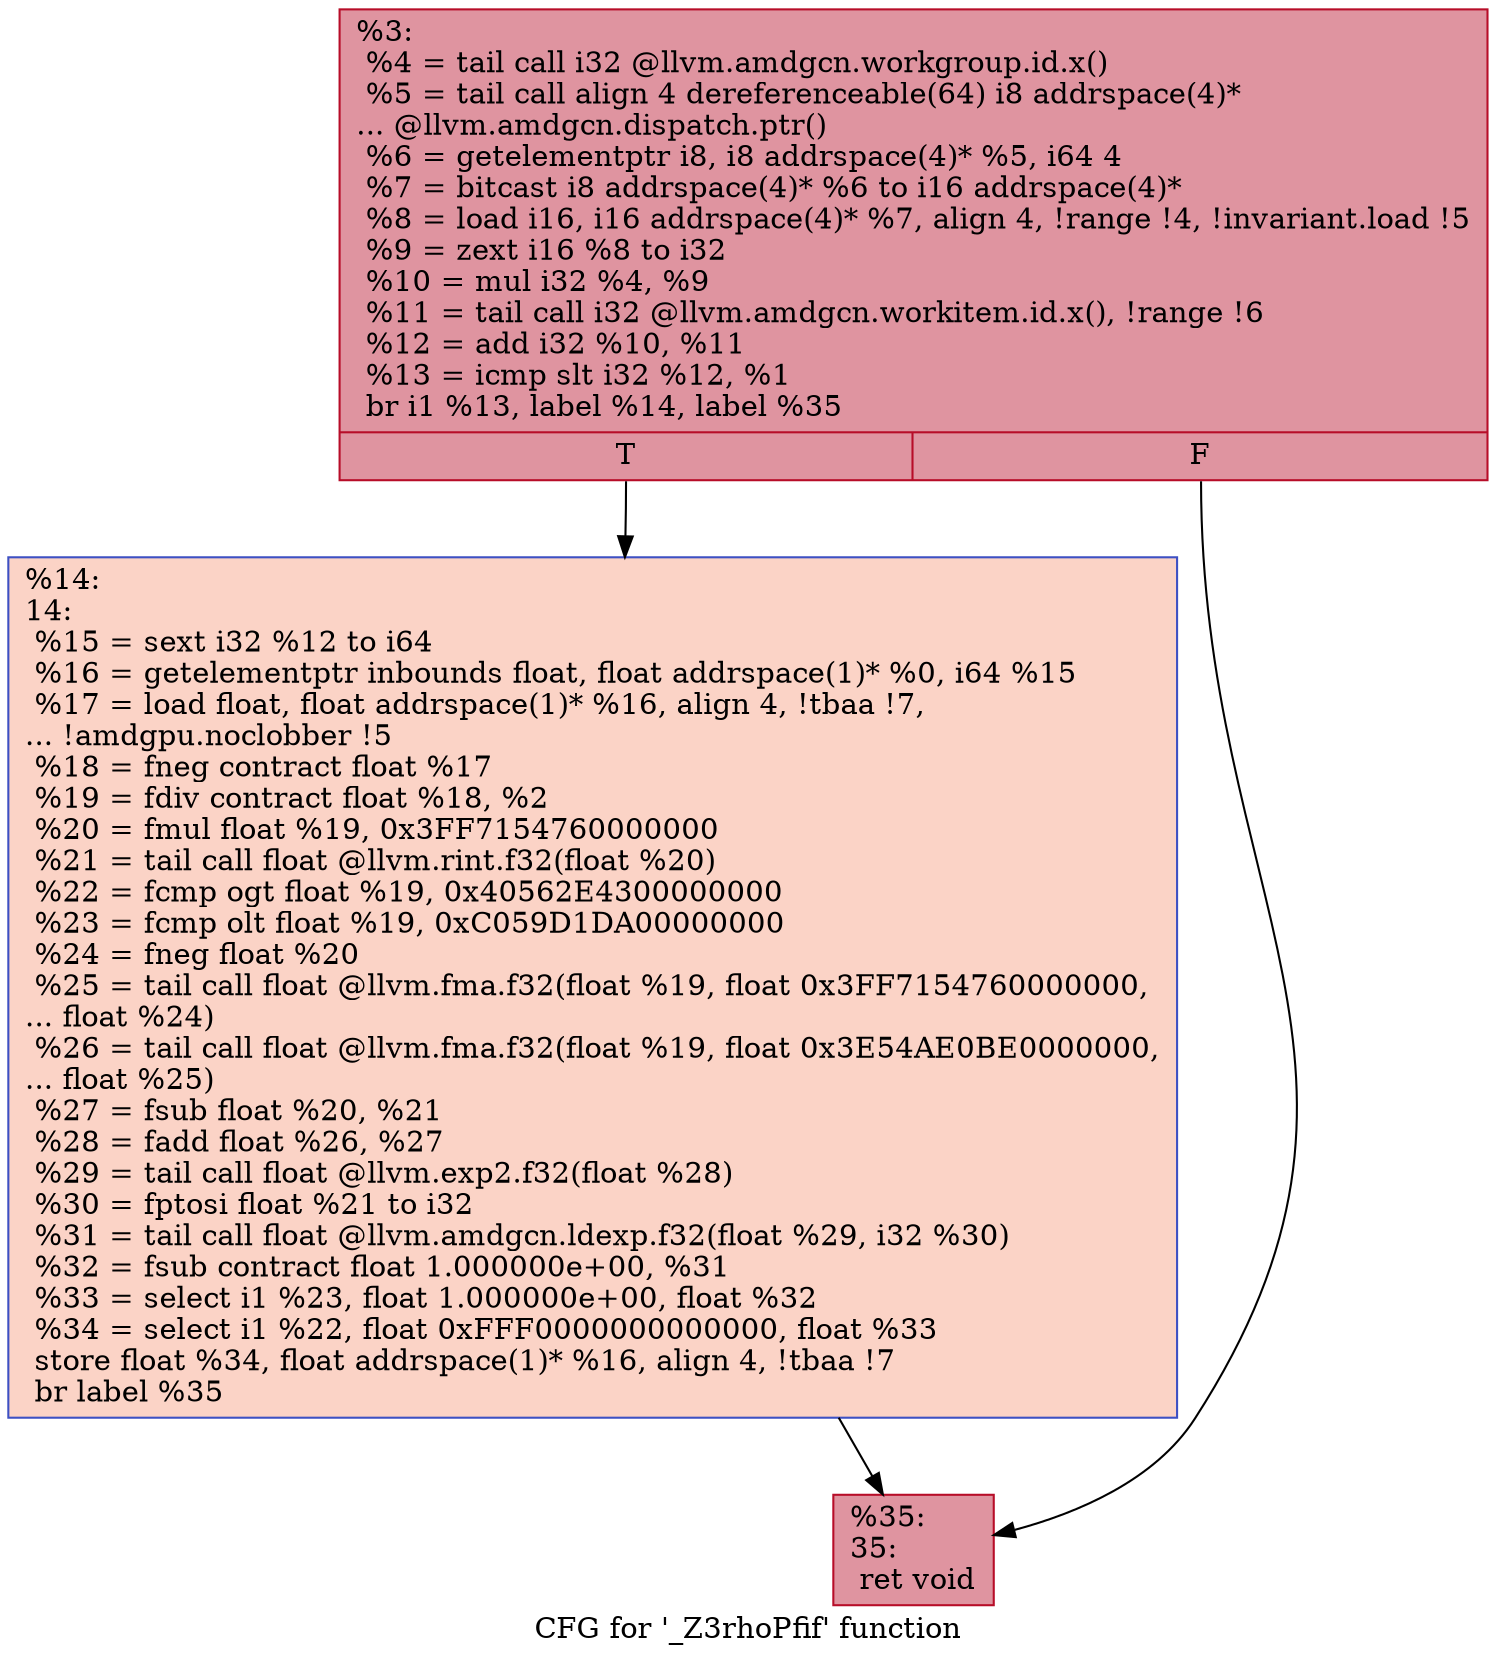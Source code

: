 digraph "CFG for '_Z3rhoPfif' function" {
	label="CFG for '_Z3rhoPfif' function";

	Node0x595f490 [shape=record,color="#b70d28ff", style=filled, fillcolor="#b70d2870",label="{%3:\l  %4 = tail call i32 @llvm.amdgcn.workgroup.id.x()\l  %5 = tail call align 4 dereferenceable(64) i8 addrspace(4)*\l... @llvm.amdgcn.dispatch.ptr()\l  %6 = getelementptr i8, i8 addrspace(4)* %5, i64 4\l  %7 = bitcast i8 addrspace(4)* %6 to i16 addrspace(4)*\l  %8 = load i16, i16 addrspace(4)* %7, align 4, !range !4, !invariant.load !5\l  %9 = zext i16 %8 to i32\l  %10 = mul i32 %4, %9\l  %11 = tail call i32 @llvm.amdgcn.workitem.id.x(), !range !6\l  %12 = add i32 %10, %11\l  %13 = icmp slt i32 %12, %1\l  br i1 %13, label %14, label %35\l|{<s0>T|<s1>F}}"];
	Node0x595f490:s0 -> Node0x59613a0;
	Node0x595f490:s1 -> Node0x5961430;
	Node0x59613a0 [shape=record,color="#3d50c3ff", style=filled, fillcolor="#f59c7d70",label="{%14:\l14:                                               \l  %15 = sext i32 %12 to i64\l  %16 = getelementptr inbounds float, float addrspace(1)* %0, i64 %15\l  %17 = load float, float addrspace(1)* %16, align 4, !tbaa !7,\l... !amdgpu.noclobber !5\l  %18 = fneg contract float %17\l  %19 = fdiv contract float %18, %2\l  %20 = fmul float %19, 0x3FF7154760000000\l  %21 = tail call float @llvm.rint.f32(float %20)\l  %22 = fcmp ogt float %19, 0x40562E4300000000\l  %23 = fcmp olt float %19, 0xC059D1DA00000000\l  %24 = fneg float %20\l  %25 = tail call float @llvm.fma.f32(float %19, float 0x3FF7154760000000,\l... float %24)\l  %26 = tail call float @llvm.fma.f32(float %19, float 0x3E54AE0BE0000000,\l... float %25)\l  %27 = fsub float %20, %21\l  %28 = fadd float %26, %27\l  %29 = tail call float @llvm.exp2.f32(float %28)\l  %30 = fptosi float %21 to i32\l  %31 = tail call float @llvm.amdgcn.ldexp.f32(float %29, i32 %30)\l  %32 = fsub contract float 1.000000e+00, %31\l  %33 = select i1 %23, float 1.000000e+00, float %32\l  %34 = select i1 %22, float 0xFFF0000000000000, float %33\l  store float %34, float addrspace(1)* %16, align 4, !tbaa !7\l  br label %35\l}"];
	Node0x59613a0 -> Node0x5961430;
	Node0x5961430 [shape=record,color="#b70d28ff", style=filled, fillcolor="#b70d2870",label="{%35:\l35:                                               \l  ret void\l}"];
}
